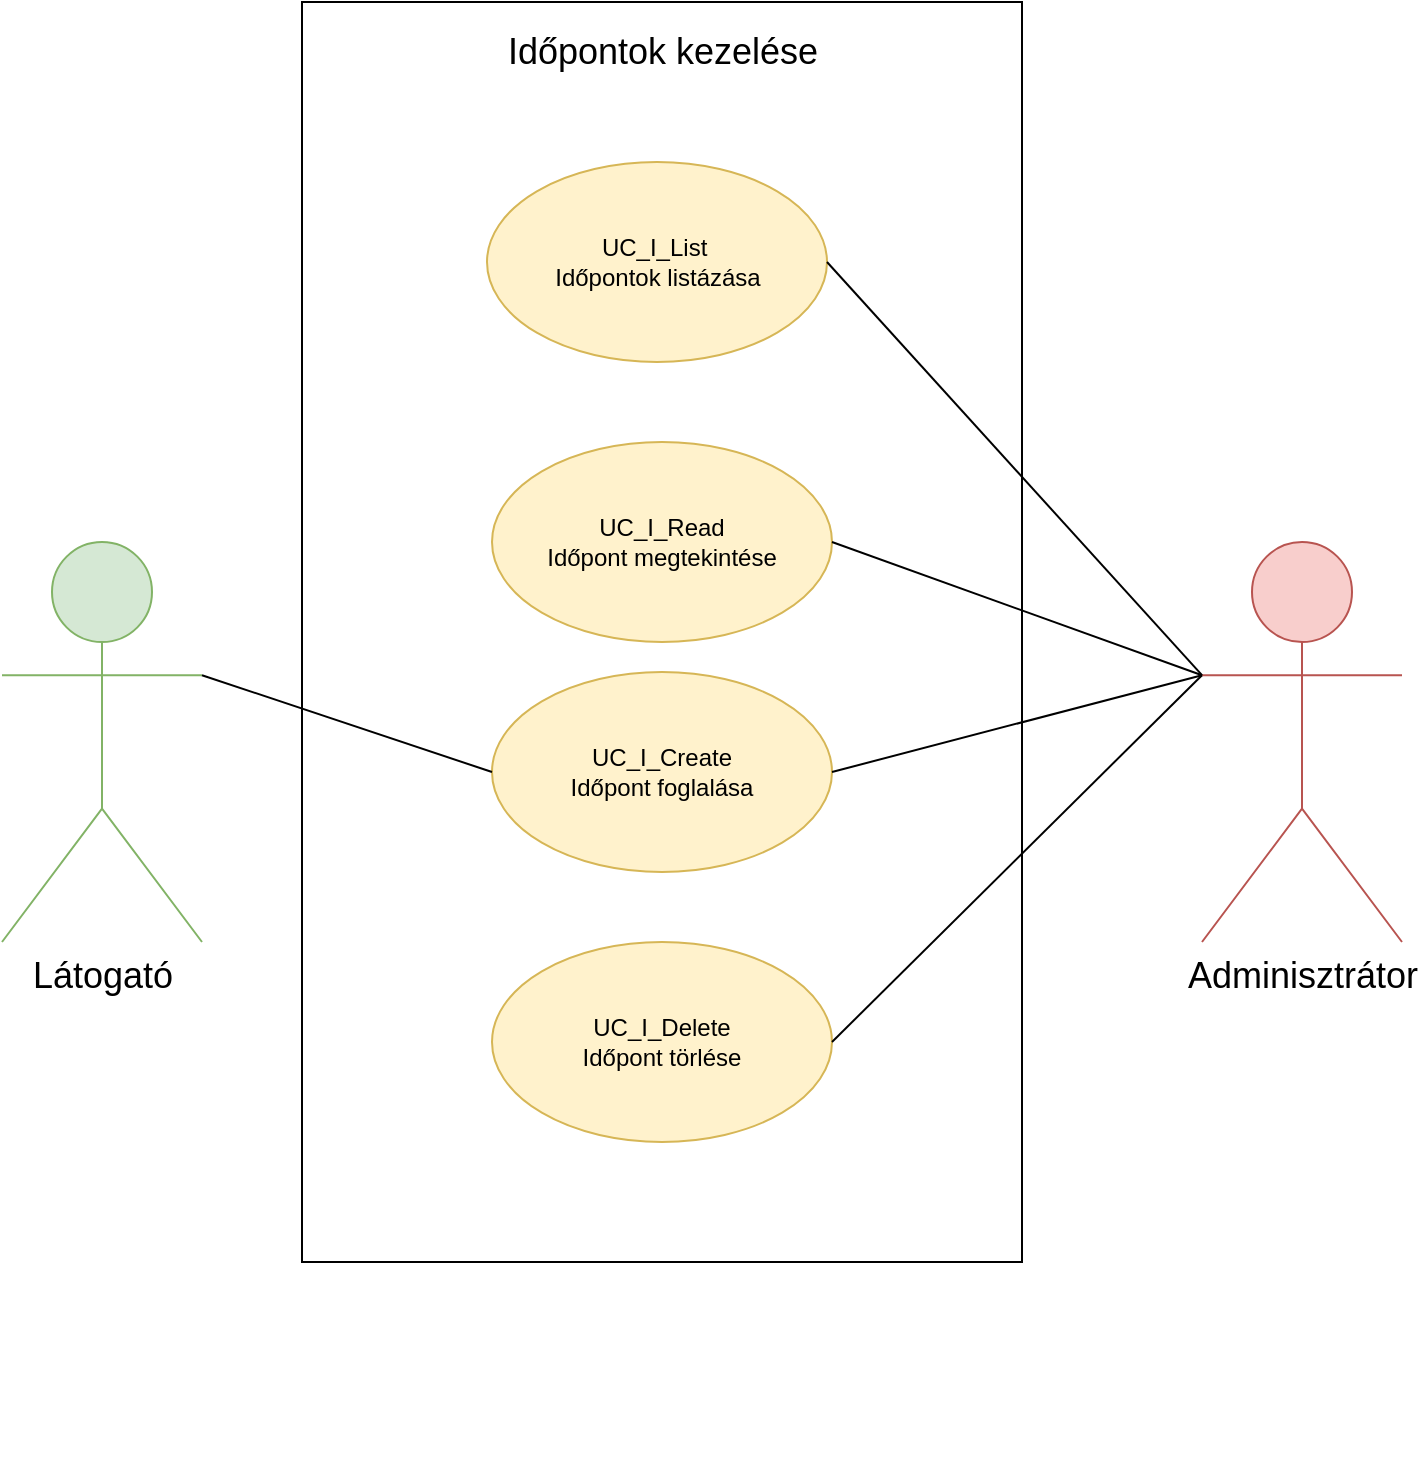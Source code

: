 <mxfile version="26.2.9">
  <diagram name="1 oldal" id="4EkotTIyqv-qm1i6NP2s">
    <mxGraphModel dx="1126" dy="704" grid="1" gridSize="10" guides="1" tooltips="1" connect="1" arrows="1" fold="1" page="1" pageScale="1" pageWidth="827" pageHeight="1169" math="0" shadow="0">
      <root>
        <mxCell id="0" />
        <mxCell id="1" parent="0" />
        <mxCell id="5wxFZPzmkBkUqNc0EMhP-1" value="" style="group" parent="1" vertex="1" connectable="0">
          <mxGeometry x="63" y="300" width="700" height="740" as="geometry" />
        </mxCell>
        <mxCell id="5wxFZPzmkBkUqNc0EMhP-2" value="" style="group" parent="5wxFZPzmkBkUqNc0EMhP-1" vertex="1" connectable="0">
          <mxGeometry x="150" width="360" height="740" as="geometry" />
        </mxCell>
        <mxCell id="5wxFZPzmkBkUqNc0EMhP-3" value="" style="rounded=0;whiteSpace=wrap;html=1;" parent="5wxFZPzmkBkUqNc0EMhP-2" vertex="1">
          <mxGeometry width="360" height="630" as="geometry" />
        </mxCell>
        <mxCell id="5wxFZPzmkBkUqNc0EMhP-4" value="Időpontok kezelése" style="text;html=1;align=center;verticalAlign=middle;whiteSpace=wrap;rounded=0;fontSize=18;" parent="5wxFZPzmkBkUqNc0EMhP-2" vertex="1">
          <mxGeometry x="97.5" y="10" width="165" height="30" as="geometry" />
        </mxCell>
        <mxCell id="5wxFZPzmkBkUqNc0EMhP-5" value="UC_I_List&amp;nbsp;&lt;br&gt;Időpontok listázása" style="ellipse;whiteSpace=wrap;html=1;fillColor=#fff2cc;strokeColor=#d6b656;" parent="5wxFZPzmkBkUqNc0EMhP-2" vertex="1">
          <mxGeometry x="92.5" y="80" width="170" height="100" as="geometry" />
        </mxCell>
        <mxCell id="5wxFZPzmkBkUqNc0EMhP-6" value="UC_I_Create&lt;br&gt;Időpont foglalása" style="ellipse;whiteSpace=wrap;html=1;fillColor=#fff2cc;strokeColor=#d6b656;" parent="5wxFZPzmkBkUqNc0EMhP-2" vertex="1">
          <mxGeometry x="95" y="335" width="170" height="100" as="geometry" />
        </mxCell>
        <mxCell id="5wxFZPzmkBkUqNc0EMhP-7" value="UC_I_Read&lt;br&gt;Időpont megtekintése" style="ellipse;whiteSpace=wrap;html=1;fillColor=#fff2cc;strokeColor=#d6b656;" parent="5wxFZPzmkBkUqNc0EMhP-2" vertex="1">
          <mxGeometry x="95" y="220" width="170" height="100" as="geometry" />
        </mxCell>
        <mxCell id="5wxFZPzmkBkUqNc0EMhP-9" value="UC_I_Delete&lt;br&gt;Időpont törlése" style="ellipse;whiteSpace=wrap;html=1;fillColor=#fff2cc;strokeColor=#d6b656;" parent="5wxFZPzmkBkUqNc0EMhP-2" vertex="1">
          <mxGeometry x="95" y="470" width="170" height="100" as="geometry" />
        </mxCell>
        <mxCell id="5wxFZPzmkBkUqNc0EMhP-10" value="&lt;font style=&quot;font-size: 18px;&quot;&gt;Látogató&lt;/font&gt;" style="shape=umlActor;verticalLabelPosition=bottom;verticalAlign=top;html=1;outlineConnect=0;fillColor=#d5e8d4;strokeColor=#82b366;" parent="5wxFZPzmkBkUqNc0EMhP-1" vertex="1">
          <mxGeometry y="270" width="100" height="200" as="geometry" />
        </mxCell>
        <mxCell id="5wxFZPzmkBkUqNc0EMhP-11" value="&lt;font style=&quot;font-size: 18px;&quot;&gt;Adminisztrátor&lt;/font&gt;" style="shape=umlActor;verticalLabelPosition=bottom;verticalAlign=top;html=1;outlineConnect=0;fillColor=#f8cecc;strokeColor=#b85450;" parent="5wxFZPzmkBkUqNc0EMhP-1" vertex="1">
          <mxGeometry x="600" y="270" width="100" height="200" as="geometry" />
        </mxCell>
        <mxCell id="5wxFZPzmkBkUqNc0EMhP-14" value="" style="endArrow=none;html=1;rounded=0;entryX=0;entryY=0.333;entryDx=0;entryDy=0;entryPerimeter=0;exitX=1;exitY=0.5;exitDx=0;exitDy=0;" parent="5wxFZPzmkBkUqNc0EMhP-1" source="5wxFZPzmkBkUqNc0EMhP-7" target="5wxFZPzmkBkUqNc0EMhP-11" edge="1">
          <mxGeometry width="50" height="50" relative="1" as="geometry">
            <mxPoint x="470" y="200" as="sourcePoint" />
            <mxPoint x="600" y="300" as="targetPoint" />
          </mxGeometry>
        </mxCell>
        <mxCell id="5wxFZPzmkBkUqNc0EMhP-15" value="" style="endArrow=none;html=1;rounded=0;entryX=0;entryY=0.333;entryDx=0;entryDy=0;entryPerimeter=0;exitX=1;exitY=0.5;exitDx=0;exitDy=0;" parent="5wxFZPzmkBkUqNc0EMhP-1" source="5wxFZPzmkBkUqNc0EMhP-5" target="5wxFZPzmkBkUqNc0EMhP-11" edge="1">
          <mxGeometry width="50" height="50" relative="1" as="geometry">
            <mxPoint x="470" y="150" as="sourcePoint" />
            <mxPoint x="600" y="340" as="targetPoint" />
          </mxGeometry>
        </mxCell>
        <mxCell id="5wxFZPzmkBkUqNc0EMhP-16" value="" style="endArrow=none;html=1;rounded=0;entryX=0;entryY=0.333;entryDx=0;entryDy=0;entryPerimeter=0;exitX=1;exitY=0.5;exitDx=0;exitDy=0;" parent="5wxFZPzmkBkUqNc0EMhP-1" source="5wxFZPzmkBkUqNc0EMhP-6" target="5wxFZPzmkBkUqNc0EMhP-11" edge="1">
          <mxGeometry width="50" height="50" relative="1" as="geometry">
            <mxPoint x="460" y="260" as="sourcePoint" />
            <mxPoint x="590" y="370" as="targetPoint" />
          </mxGeometry>
        </mxCell>
        <mxCell id="5wxFZPzmkBkUqNc0EMhP-18" value="" style="endArrow=none;html=1;rounded=0;entryX=0;entryY=0.333;entryDx=0;entryDy=0;entryPerimeter=0;exitX=1;exitY=0.5;exitDx=0;exitDy=0;" parent="5wxFZPzmkBkUqNc0EMhP-1" source="5wxFZPzmkBkUqNc0EMhP-9" target="5wxFZPzmkBkUqNc0EMhP-11" edge="1">
          <mxGeometry width="50" height="50" relative="1" as="geometry">
            <mxPoint x="440" y="380" as="sourcePoint" />
            <mxPoint x="570" y="480" as="targetPoint" />
          </mxGeometry>
        </mxCell>
        <mxCell id="5wxFZPzmkBkUqNc0EMhP-19" value="" style="endArrow=none;html=1;rounded=0;entryX=0;entryY=0.5;entryDx=0;entryDy=0;exitX=1;exitY=0.333;exitDx=0;exitDy=0;exitPerimeter=0;" parent="5wxFZPzmkBkUqNc0EMhP-1" source="5wxFZPzmkBkUqNc0EMhP-10" target="5wxFZPzmkBkUqNc0EMhP-6" edge="1">
          <mxGeometry width="50" height="50" relative="1" as="geometry">
            <mxPoint x="87" y="403.5" as="sourcePoint" />
            <mxPoint x="232" y="336.5" as="targetPoint" />
          </mxGeometry>
        </mxCell>
      </root>
    </mxGraphModel>
  </diagram>
</mxfile>
